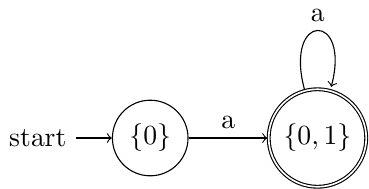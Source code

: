 \documentclass[tikz]{standalone}
\usetikzlibrary{arrows, automata, calc, positioning}
\providecommand{\setof}[1]{\ensuremath{\left \{ #1 \right \}}}
\begin{document}
\begin{tikzpicture}
    \node[state, initial] (0) at (0,0) {$\setof{0}$};
    \node[state, accepting] (1) [right=of 0] {$\setof{0,1}$};

    \path[->]
        (0) edge node [above] {a} (1)
        (1) edge [loop above] node [above] {a} (1);
\end{tikzpicture}
\end{document}
